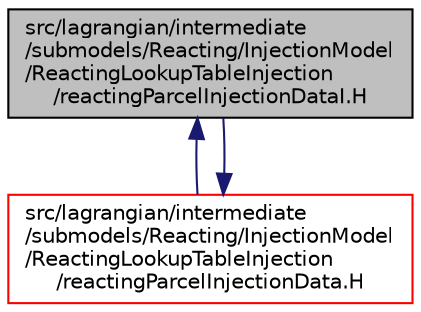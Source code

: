 digraph "src/lagrangian/intermediate/submodels/Reacting/InjectionModel/ReactingLookupTableInjection/reactingParcelInjectionDataI.H"
{
  bgcolor="transparent";
  edge [fontname="Helvetica",fontsize="10",labelfontname="Helvetica",labelfontsize="10"];
  node [fontname="Helvetica",fontsize="10",shape=record];
  Node1 [label="src/lagrangian/intermediate\l/submodels/Reacting/InjectionModel\l/ReactingLookupTableInjection\l/reactingParcelInjectionDataI.H",height=0.2,width=0.4,color="black", fillcolor="grey75", style="filled", fontcolor="black"];
  Node1 -> Node2 [dir="back",color="midnightblue",fontsize="10",style="solid",fontname="Helvetica"];
  Node2 [label="src/lagrangian/intermediate\l/submodels/Reacting/InjectionModel\l/ReactingLookupTableInjection\l/reactingParcelInjectionData.H",height=0.2,width=0.4,color="red",URL="$a07128.html"];
  Node2 -> Node1 [dir="back",color="midnightblue",fontsize="10",style="solid",fontname="Helvetica"];
}
